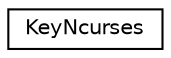 digraph "Graphical Class Hierarchy"
{
  edge [fontname="Helvetica",fontsize="10",labelfontname="Helvetica",labelfontsize="10"];
  node [fontname="Helvetica",fontsize="10",shape=record];
  rankdir="LR";
  Node0 [label="KeyNcurses",height=0.2,width=0.4,color="black", fillcolor="white", style="filled",URL="$struct_key_ncurses.html",tooltip="This Structure contains Keys input translation. "];
}
